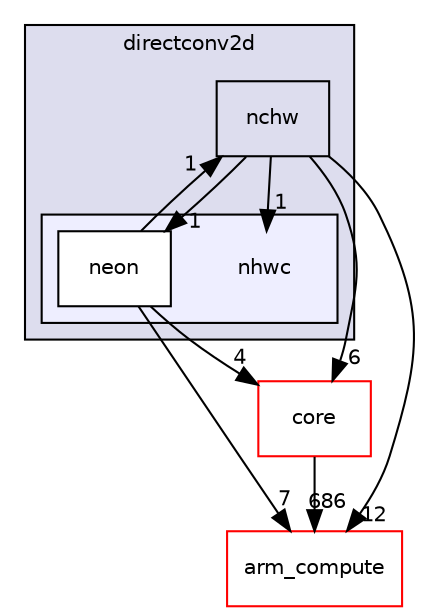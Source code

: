 digraph "src/cpu/kernels/directconv2d/nhwc" {
  compound=true
  node [ fontsize="10", fontname="Helvetica"];
  edge [ labelfontsize="10", labelfontname="Helvetica"];
  subgraph clusterdir_da26c206cb738938134a393072f55968 {
    graph [ bgcolor="#ddddee", pencolor="black", label="directconv2d" fontname="Helvetica", fontsize="10", URL="dir_da26c206cb738938134a393072f55968.xhtml"]
  dir_a36841fb7ad02ee975d4c167586b8a07 [shape=box label="nchw" URL="dir_a36841fb7ad02ee975d4c167586b8a07.xhtml"];
  subgraph clusterdir_f0f309bec51ee57c068b104738fc6fbb {
    graph [ bgcolor="#eeeeff", pencolor="black", label="" URL="dir_f0f309bec51ee57c068b104738fc6fbb.xhtml"];
    dir_f0f309bec51ee57c068b104738fc6fbb [shape=plaintext label="nhwc"];
  dir_8d67213fc89b942bb887c736560cdcf9 [shape=box label="neon" fillcolor="white" style="filled" URL="dir_8d67213fc89b942bb887c736560cdcf9.xhtml"];
  }
  }
  dir_214608ef36d61442cb2b0c1c4e9a7def [shape=box label="arm_compute" fillcolor="white" style="filled" color="red" URL="dir_214608ef36d61442cb2b0c1c4e9a7def.xhtml"];
  dir_aebb8dcc11953d78e620bbef0b9e2183 [shape=box label="core" fillcolor="white" style="filled" color="red" URL="dir_aebb8dcc11953d78e620bbef0b9e2183.xhtml"];
  dir_8d67213fc89b942bb887c736560cdcf9->dir_214608ef36d61442cb2b0c1c4e9a7def [headlabel="7", labeldistance=1.5 headhref="dir_000436_000000.xhtml"];
  dir_8d67213fc89b942bb887c736560cdcf9->dir_a36841fb7ad02ee975d4c167586b8a07 [headlabel="1", labeldistance=1.5 headhref="dir_000436_000434.xhtml"];
  dir_8d67213fc89b942bb887c736560cdcf9->dir_aebb8dcc11953d78e620bbef0b9e2183 [headlabel="4", labeldistance=1.5 headhref="dir_000436_000017.xhtml"];
  dir_a36841fb7ad02ee975d4c167586b8a07->dir_214608ef36d61442cb2b0c1c4e9a7def [headlabel="12", labeldistance=1.5 headhref="dir_000434_000000.xhtml"];
  dir_a36841fb7ad02ee975d4c167586b8a07->dir_8d67213fc89b942bb887c736560cdcf9 [headlabel="1", labeldistance=1.5 headhref="dir_000434_000436.xhtml"];
  dir_a36841fb7ad02ee975d4c167586b8a07->dir_aebb8dcc11953d78e620bbef0b9e2183 [headlabel="6", labeldistance=1.5 headhref="dir_000434_000017.xhtml"];
  dir_a36841fb7ad02ee975d4c167586b8a07->dir_f0f309bec51ee57c068b104738fc6fbb [headlabel="1", labeldistance=1.5 headhref="dir_000434_000435.xhtml"];
  dir_aebb8dcc11953d78e620bbef0b9e2183->dir_214608ef36d61442cb2b0c1c4e9a7def [headlabel="686", labeldistance=1.5 headhref="dir_000017_000000.xhtml"];
}
